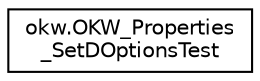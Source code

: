digraph "Grafische Darstellung der Klassenhierarchie"
{
 // INTERACTIVE_SVG=YES
 // LATEX_PDF_SIZE
  edge [fontname="Helvetica",fontsize="10",labelfontname="Helvetica",labelfontsize="10"];
  node [fontname="Helvetica",fontsize="10",shape=record];
  rankdir="LR";
  Node0 [label="okw.OKW_Properties\l_SetDOptionsTest",height=0.2,width=0.4,color="black", fillcolor="white", style="filled",URL="$classokw_1_1_o_k_w___properties___set_d_options_test.html",tooltip=" "];
}
